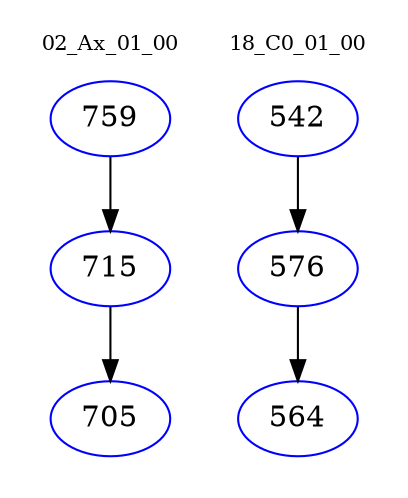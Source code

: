 digraph{
subgraph cluster_0 {
color = white
label = "02_Ax_01_00";
fontsize=10;
T0_759 [label="759", color="blue"]
T0_759 -> T0_715 [color="black"]
T0_715 [label="715", color="blue"]
T0_715 -> T0_705 [color="black"]
T0_705 [label="705", color="blue"]
}
subgraph cluster_1 {
color = white
label = "18_C0_01_00";
fontsize=10;
T1_542 [label="542", color="blue"]
T1_542 -> T1_576 [color="black"]
T1_576 [label="576", color="blue"]
T1_576 -> T1_564 [color="black"]
T1_564 [label="564", color="blue"]
}
}
